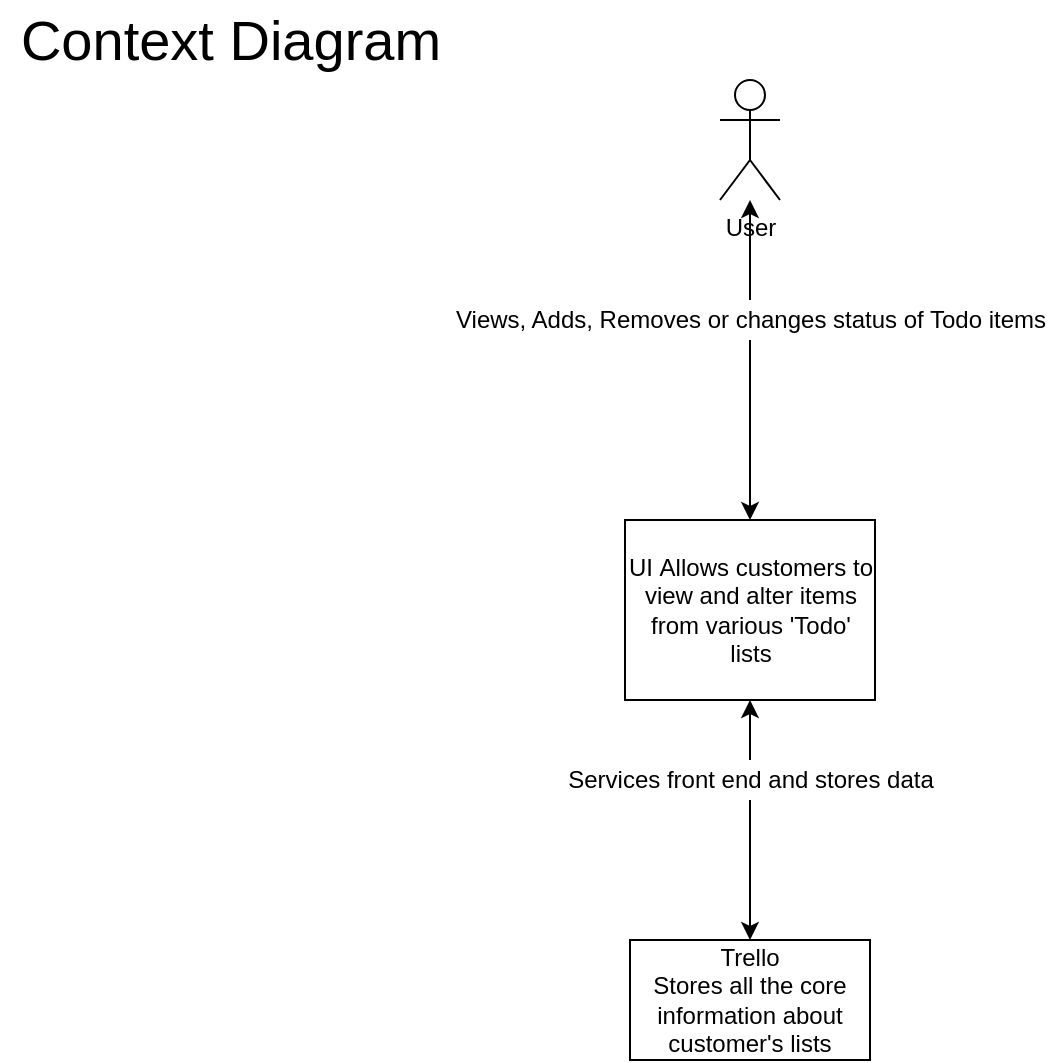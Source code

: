 <mxfile version="13.10.4" type="device"><diagram id="2BT9uQPY_a6vcTFMycgy" name="Page-1"><mxGraphModel dx="1492" dy="1026" grid="1" gridSize="10" guides="1" tooltips="1" connect="1" arrows="1" fold="1" page="1" pageScale="1" pageWidth="827" pageHeight="1169" math="0" shadow="0"><root><mxCell id="0"/><mxCell id="1" parent="0"/><mxCell id="Z2NILyvI63rgUgjBH8DX-1" value="User" style="shape=umlActor;verticalLabelPosition=bottom;verticalAlign=top;html=1;outlineConnect=0;" vertex="1" parent="1"><mxGeometry x="410" y="80" width="30" height="60" as="geometry"/></mxCell><mxCell id="Z2NILyvI63rgUgjBH8DX-2" value="UI&amp;nbsp;Allows customers to view and alter items from various 'Todo' lists" style="rounded=0;whiteSpace=wrap;html=1;" vertex="1" parent="1"><mxGeometry x="362.5" y="300" width="125" height="90" as="geometry"/></mxCell><mxCell id="Z2NILyvI63rgUgjBH8DX-3" value="Trello&lt;br&gt;Stores all the core information about customer's lists" style="rounded=0;whiteSpace=wrap;html=1;" vertex="1" parent="1"><mxGeometry x="365" y="510" width="120" height="60" as="geometry"/></mxCell><mxCell id="Z2NILyvI63rgUgjBH8DX-9" style="edgeStyle=orthogonalEdgeStyle;rounded=0;orthogonalLoop=1;jettySize=auto;html=1;" edge="1" parent="1" source="Z2NILyvI63rgUgjBH8DX-5" target="Z2NILyvI63rgUgjBH8DX-1"><mxGeometry relative="1" as="geometry"/></mxCell><mxCell id="Z2NILyvI63rgUgjBH8DX-10" style="edgeStyle=orthogonalEdgeStyle;rounded=0;orthogonalLoop=1;jettySize=auto;html=1;" edge="1" parent="1" source="Z2NILyvI63rgUgjBH8DX-5" target="Z2NILyvI63rgUgjBH8DX-2"><mxGeometry relative="1" as="geometry"/></mxCell><mxCell id="Z2NILyvI63rgUgjBH8DX-5" value="Views, Adds, Removes or changes status of Todo items" style="text;html=1;align=center;verticalAlign=middle;resizable=0;points=[];autosize=1;" vertex="1" parent="1"><mxGeometry x="270" y="190" width="310" height="20" as="geometry"/></mxCell><mxCell id="Z2NILyvI63rgUgjBH8DX-12" style="edgeStyle=orthogonalEdgeStyle;rounded=0;orthogonalLoop=1;jettySize=auto;html=1;entryX=0.5;entryY=1;entryDx=0;entryDy=0;" edge="1" parent="1" source="Z2NILyvI63rgUgjBH8DX-11" target="Z2NILyvI63rgUgjBH8DX-2"><mxGeometry relative="1" as="geometry"/></mxCell><mxCell id="Z2NILyvI63rgUgjBH8DX-13" style="edgeStyle=orthogonalEdgeStyle;rounded=0;orthogonalLoop=1;jettySize=auto;html=1;entryX=0.5;entryY=0;entryDx=0;entryDy=0;" edge="1" parent="1" source="Z2NILyvI63rgUgjBH8DX-11" target="Z2NILyvI63rgUgjBH8DX-3"><mxGeometry relative="1" as="geometry"/></mxCell><mxCell id="Z2NILyvI63rgUgjBH8DX-11" value="Services front end and stores data" style="text;html=1;align=center;verticalAlign=middle;resizable=0;points=[];autosize=1;" vertex="1" parent="1"><mxGeometry x="325" y="420" width="200" height="20" as="geometry"/></mxCell><mxCell id="Z2NILyvI63rgUgjBH8DX-14" value="Context Diagram" style="text;html=1;align=center;verticalAlign=middle;resizable=0;points=[];autosize=1;fontSize=28;" vertex="1" parent="1"><mxGeometry x="50" y="40" width="230" height="40" as="geometry"/></mxCell></root></mxGraphModel></diagram></mxfile>
